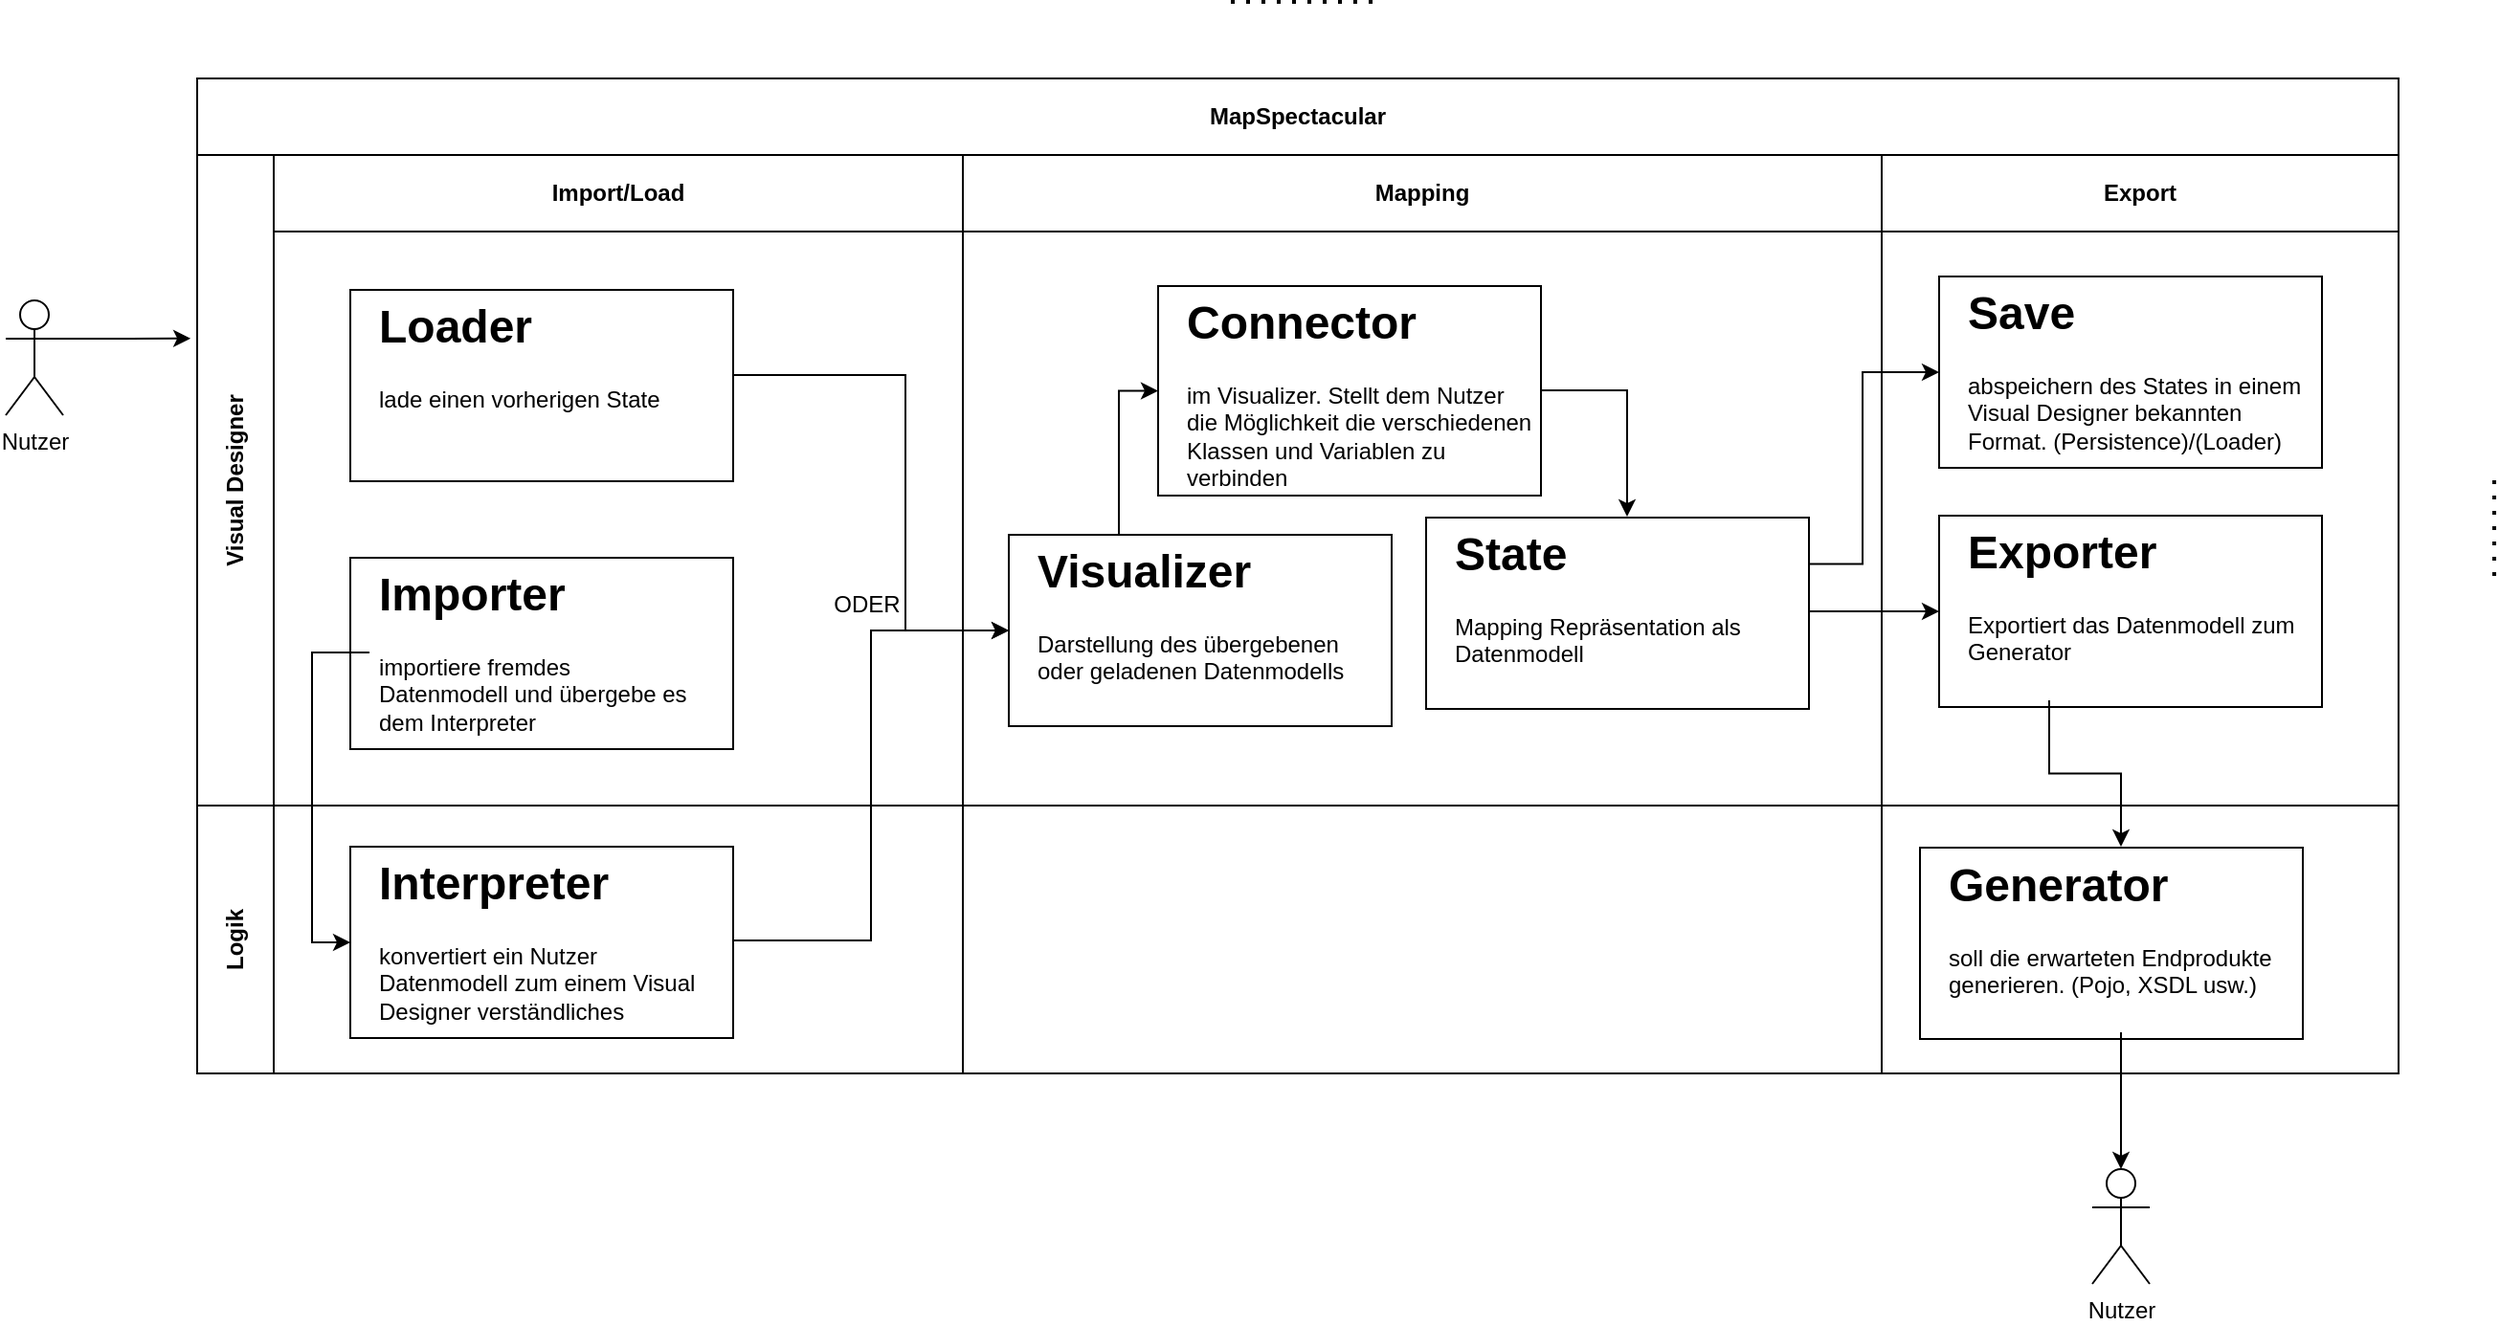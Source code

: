 <mxfile version="13.5.5" type="github">
  <diagram id="kgpKYQtTHZ0yAKxKKP6v" name="Page-1">
    <mxGraphModel dx="2530" dy="773" grid="1" gridSize="10" guides="1" tooltips="1" connect="1" arrows="1" fold="1" page="1" pageScale="1" pageWidth="1100" pageHeight="850" math="0" shadow="0">
      <root>
        <mxCell id="0" />
        <mxCell id="1" parent="0" />
        <mxCell id="3nuBFxr9cyL0pnOWT2aG-1" value="MapSpectacular" style="shape=table;childLayout=tableLayout;rowLines=0;columnLines=0;startSize=40;html=1;whiteSpace=wrap;collapsible=0;recursiveResize=0;expand=0;fontStyle=1" parent="1" vertex="1">
          <mxGeometry x="-520" y="160" width="1150" height="520" as="geometry" />
        </mxCell>
        <mxCell id="3nuBFxr9cyL0pnOWT2aG-3" value="Visual Designer" style="swimlane;horizontal=0;points=[[0,0.5],[1,0.5]];portConstraint=eastwest;startSize=40;html=1;whiteSpace=wrap;collapsible=0;recursiveResize=0;expand=0;" parent="3nuBFxr9cyL0pnOWT2aG-1" vertex="1">
          <mxGeometry y="40" width="1150" height="340" as="geometry" />
        </mxCell>
        <mxCell id="3nuBFxr9cyL0pnOWT2aG-4" value="Import/Load" style="swimlane;connectable=0;startSize=40;html=1;whiteSpace=wrap;collapsible=0;recursiveResize=0;expand=0;" parent="3nuBFxr9cyL0pnOWT2aG-3" vertex="1">
          <mxGeometry x="40" width="360" height="340" as="geometry" />
        </mxCell>
        <mxCell id="3-C-TOEogMpMSnslZLVv-24" value="ODER" style="text;html=1;strokeColor=none;fillColor=none;align=center;verticalAlign=middle;whiteSpace=wrap;rounded=0;" vertex="1" parent="3nuBFxr9cyL0pnOWT2aG-4">
          <mxGeometry x="290" y="225" width="40" height="20" as="geometry" />
        </mxCell>
        <mxCell id="3-C-TOEogMpMSnslZLVv-11" value="" style="rounded=0;whiteSpace=wrap;html=1;" vertex="1" parent="3nuBFxr9cyL0pnOWT2aG-4">
          <mxGeometry x="40" y="210.5" width="200" height="100" as="geometry" />
        </mxCell>
        <mxCell id="3-C-TOEogMpMSnslZLVv-13" value="" style="rounded=0;whiteSpace=wrap;html=1;" vertex="1" parent="3nuBFxr9cyL0pnOWT2aG-4">
          <mxGeometry x="40" y="70.5" width="200" height="100" as="geometry" />
        </mxCell>
        <mxCell id="3-C-TOEogMpMSnslZLVv-18" style="edgeStyle=orthogonalEdgeStyle;rounded=0;orthogonalLoop=1;jettySize=auto;html=1;exitX=0.5;exitY=1;exitDx=0;exitDy=0;" edge="1" parent="3nuBFxr9cyL0pnOWT2aG-4">
          <mxGeometry relative="1" as="geometry">
            <mxPoint x="140" y="50" as="sourcePoint" />
            <mxPoint x="140" y="50" as="targetPoint" />
          </mxGeometry>
        </mxCell>
        <mxCell id="3-C-TOEogMpMSnslZLVv-12" value="&lt;h1&gt;Importer&lt;/h1&gt;&lt;p&gt;importiere fremdes Datenmodell&amp;nbsp;&lt;span&gt;und übergebe es dem Interpreter&lt;/span&gt;&lt;/p&gt;" style="text;html=1;strokeColor=none;fillColor=none;spacing=5;spacingTop=-20;whiteSpace=wrap;overflow=hidden;rounded=0;" vertex="1" parent="3nuBFxr9cyL0pnOWT2aG-4">
          <mxGeometry x="50" y="210" width="190" height="100" as="geometry" />
        </mxCell>
        <mxCell id="3-C-TOEogMpMSnslZLVv-14" value="&lt;h1&gt;Loader&lt;/h1&gt;&lt;p&gt;lade einen vorherigen State&lt;/p&gt;" style="text;html=1;strokeColor=none;fillColor=none;spacing=5;spacingTop=-20;whiteSpace=wrap;overflow=hidden;rounded=0;" vertex="1" parent="3nuBFxr9cyL0pnOWT2aG-4">
          <mxGeometry x="50" y="70" width="190" height="90" as="geometry" />
        </mxCell>
        <mxCell id="3nuBFxr9cyL0pnOWT2aG-8" value="Mapping" style="swimlane;connectable=0;startSize=40;html=1;whiteSpace=wrap;collapsible=0;recursiveResize=0;expand=0;" parent="3nuBFxr9cyL0pnOWT2aG-3" vertex="1">
          <mxGeometry x="400" width="480" height="340" as="geometry" />
        </mxCell>
        <mxCell id="3-C-TOEogMpMSnslZLVv-19" value="" style="rounded=0;whiteSpace=wrap;html=1;" vertex="1" parent="3nuBFxr9cyL0pnOWT2aG-8">
          <mxGeometry x="24" y="198.5" width="200" height="100" as="geometry" />
        </mxCell>
        <mxCell id="3-C-TOEogMpMSnslZLVv-31" style="edgeStyle=orthogonalEdgeStyle;rounded=0;orthogonalLoop=1;jettySize=auto;html=1;exitX=0.25;exitY=0;exitDx=0;exitDy=0;entryX=0;entryY=0.5;entryDx=0;entryDy=0;" edge="1" parent="3nuBFxr9cyL0pnOWT2aG-8" source="3-C-TOEogMpMSnslZLVv-20" target="3-C-TOEogMpMSnslZLVv-29">
          <mxGeometry relative="1" as="geometry" />
        </mxCell>
        <mxCell id="3-C-TOEogMpMSnslZLVv-20" value="&lt;h1&gt;Visualizer&lt;/h1&gt;&lt;p&gt;Darstellung des übergebenen oder geladenen Datenmodells&lt;/p&gt;" style="text;html=1;strokeColor=none;fillColor=none;spacing=5;spacingTop=-20;whiteSpace=wrap;overflow=hidden;rounded=0;" vertex="1" parent="3nuBFxr9cyL0pnOWT2aG-8">
          <mxGeometry x="34" y="198" width="190" height="90" as="geometry" />
        </mxCell>
        <mxCell id="3-C-TOEogMpMSnslZLVv-29" value="" style="rounded=0;whiteSpace=wrap;html=1;" vertex="1" parent="3nuBFxr9cyL0pnOWT2aG-8">
          <mxGeometry x="102" y="68.5" width="200" height="109.5" as="geometry" />
        </mxCell>
        <mxCell id="3-C-TOEogMpMSnslZLVv-34" style="edgeStyle=orthogonalEdgeStyle;rounded=0;orthogonalLoop=1;jettySize=auto;html=1;exitX=1;exitY=0.5;exitDx=0;exitDy=0;entryX=0.5;entryY=0;entryDx=0;entryDy=0;" edge="1" parent="3nuBFxr9cyL0pnOWT2aG-8" source="3-C-TOEogMpMSnslZLVv-30" target="3-C-TOEogMpMSnslZLVv-33">
          <mxGeometry relative="1" as="geometry" />
        </mxCell>
        <mxCell id="3-C-TOEogMpMSnslZLVv-30" value="&lt;h1&gt;Connector&lt;/h1&gt;&lt;p&gt;im Visualizer. Stellt dem Nutzer die Möglichkeit die verschiedenen Klassen und Variablen zu verbinden&lt;/p&gt;" style="text;html=1;strokeColor=none;fillColor=none;spacing=5;spacingTop=-20;whiteSpace=wrap;overflow=hidden;rounded=0;" vertex="1" parent="3nuBFxr9cyL0pnOWT2aG-8">
          <mxGeometry x="112" y="68" width="190" height="110" as="geometry" />
        </mxCell>
        <mxCell id="3-C-TOEogMpMSnslZLVv-32" value="" style="rounded=0;whiteSpace=wrap;html=1;" vertex="1" parent="3nuBFxr9cyL0pnOWT2aG-8">
          <mxGeometry x="242" y="189.5" width="200" height="100" as="geometry" />
        </mxCell>
        <mxCell id="3-C-TOEogMpMSnslZLVv-33" value="&lt;h1&gt;State&lt;/h1&gt;&lt;p&gt;Mapping Repräsentation als Datenmodell&lt;/p&gt;" style="text;html=1;strokeColor=none;fillColor=none;spacing=5;spacingTop=-20;whiteSpace=wrap;overflow=hidden;rounded=0;" vertex="1" parent="3nuBFxr9cyL0pnOWT2aG-8">
          <mxGeometry x="252" y="189" width="190" height="99" as="geometry" />
        </mxCell>
        <mxCell id="3nuBFxr9cyL0pnOWT2aG-11" value="Export" style="swimlane;connectable=0;startSize=40;html=1;whiteSpace=wrap;collapsible=0;recursiveResize=0;expand=0;" parent="3nuBFxr9cyL0pnOWT2aG-3" vertex="1">
          <mxGeometry x="880" width="270" height="340" as="geometry" />
        </mxCell>
        <mxCell id="3-C-TOEogMpMSnslZLVv-39" value="" style="rounded=0;whiteSpace=wrap;html=1;" vertex="1" parent="3nuBFxr9cyL0pnOWT2aG-11">
          <mxGeometry x="30" y="188.5" width="200" height="100" as="geometry" />
        </mxCell>
        <mxCell id="3-C-TOEogMpMSnslZLVv-37" value="" style="rounded=0;whiteSpace=wrap;html=1;" vertex="1" parent="3nuBFxr9cyL0pnOWT2aG-11">
          <mxGeometry x="30" y="63.5" width="200" height="100" as="geometry" />
        </mxCell>
        <mxCell id="3-C-TOEogMpMSnslZLVv-38" value="&lt;h1&gt;Save&lt;/h1&gt;&lt;p&gt;abspeichern des States in einem Visual Designer bekannten Format. (Persistence)/(Loader)&lt;/p&gt;" style="text;html=1;strokeColor=none;fillColor=none;spacing=5;spacingTop=-20;whiteSpace=wrap;overflow=hidden;rounded=0;" vertex="1" parent="3nuBFxr9cyL0pnOWT2aG-11">
          <mxGeometry x="40" y="63" width="190" height="97" as="geometry" />
        </mxCell>
        <mxCell id="3-C-TOEogMpMSnslZLVv-40" value="&lt;h1&gt;Exporter&lt;/h1&gt;&lt;p&gt;Exportiert das Datenmodell zum Generator&lt;/p&gt;" style="text;html=1;strokeColor=none;fillColor=none;spacing=5;spacingTop=-20;whiteSpace=wrap;overflow=hidden;rounded=0;" vertex="1" parent="3nuBFxr9cyL0pnOWT2aG-11">
          <mxGeometry x="40" y="188" width="190" height="97" as="geometry" />
        </mxCell>
        <mxCell id="3-C-TOEogMpMSnslZLVv-36" style="edgeStyle=orthogonalEdgeStyle;rounded=0;orthogonalLoop=1;jettySize=auto;html=1;exitX=1;exitY=0.5;exitDx=0;exitDy=0;entryX=0;entryY=0.5;entryDx=0;entryDy=0;" edge="1" parent="3nuBFxr9cyL0pnOWT2aG-3" source="3-C-TOEogMpMSnslZLVv-14" target="3-C-TOEogMpMSnslZLVv-19">
          <mxGeometry relative="1" as="geometry">
            <Array as="points">
              <mxPoint x="370" y="115" />
              <mxPoint x="370" y="249" />
            </Array>
          </mxGeometry>
        </mxCell>
        <mxCell id="3-C-TOEogMpMSnslZLVv-41" style="edgeStyle=orthogonalEdgeStyle;rounded=0;orthogonalLoop=1;jettySize=auto;html=1;exitX=1;exitY=0.25;exitDx=0;exitDy=0;entryX=0;entryY=0.5;entryDx=0;entryDy=0;" edge="1" parent="3nuBFxr9cyL0pnOWT2aG-3" source="3-C-TOEogMpMSnslZLVv-33" target="3-C-TOEogMpMSnslZLVv-37">
          <mxGeometry relative="1" as="geometry">
            <Array as="points">
              <mxPoint x="870" y="214" />
              <mxPoint x="870" y="114" />
            </Array>
          </mxGeometry>
        </mxCell>
        <mxCell id="3-C-TOEogMpMSnslZLVv-42" style="edgeStyle=orthogonalEdgeStyle;rounded=0;orthogonalLoop=1;jettySize=auto;html=1;exitX=1;exitY=0.5;exitDx=0;exitDy=0;entryX=0;entryY=0.5;entryDx=0;entryDy=0;" edge="1" parent="3nuBFxr9cyL0pnOWT2aG-3" source="3-C-TOEogMpMSnslZLVv-33" target="3-C-TOEogMpMSnslZLVv-39">
          <mxGeometry relative="1" as="geometry" />
        </mxCell>
        <mxCell id="3nuBFxr9cyL0pnOWT2aG-15" value="Logik" style="swimlane;horizontal=0;points=[[0,0.5],[1,0.5]];portConstraint=eastwest;startSize=40;html=1;whiteSpace=wrap;collapsible=0;recursiveResize=0;expand=0;" parent="3nuBFxr9cyL0pnOWT2aG-1" vertex="1">
          <mxGeometry y="380" width="1150" height="140" as="geometry" />
        </mxCell>
        <mxCell id="3nuBFxr9cyL0pnOWT2aG-16" value="" style="swimlane;connectable=0;startSize=0;html=1;whiteSpace=wrap;collapsible=0;recursiveResize=0;expand=0;" parent="3nuBFxr9cyL0pnOWT2aG-15" vertex="1">
          <mxGeometry x="40" width="360" height="140" as="geometry" />
        </mxCell>
        <mxCell id="3-C-TOEogMpMSnslZLVv-15" value="" style="rounded=0;whiteSpace=wrap;html=1;" vertex="1" parent="3nuBFxr9cyL0pnOWT2aG-16">
          <mxGeometry x="40" y="21.5" width="200" height="100" as="geometry" />
        </mxCell>
        <mxCell id="3-C-TOEogMpMSnslZLVv-16" value="&lt;h1&gt;Interpreter&lt;/h1&gt;&lt;p&gt;konvertiert ein Nutzer Datenmodell zum einem Visual Designer verständliches&lt;/p&gt;" style="text;html=1;strokeColor=none;fillColor=none;spacing=5;spacingTop=-20;whiteSpace=wrap;overflow=hidden;rounded=0;" vertex="1" parent="3nuBFxr9cyL0pnOWT2aG-16">
          <mxGeometry x="50" y="21" width="190" height="99" as="geometry" />
        </mxCell>
        <mxCell id="3nuBFxr9cyL0pnOWT2aG-18" value="" style="swimlane;connectable=0;startSize=0;html=1;whiteSpace=wrap;collapsible=0;recursiveResize=0;expand=0;" parent="3nuBFxr9cyL0pnOWT2aG-15" vertex="1">
          <mxGeometry x="400" width="480" height="140" as="geometry" />
        </mxCell>
        <mxCell id="3nuBFxr9cyL0pnOWT2aG-23" value="" style="swimlane;connectable=0;startSize=0;html=1;whiteSpace=wrap;collapsible=0;recursiveResize=0;expand=0;" parent="3nuBFxr9cyL0pnOWT2aG-15" vertex="1">
          <mxGeometry x="880" width="270" height="140" as="geometry" />
        </mxCell>
        <mxCell id="3-C-TOEogMpMSnslZLVv-43" value="" style="rounded=0;whiteSpace=wrap;html=1;" vertex="1" parent="3nuBFxr9cyL0pnOWT2aG-23">
          <mxGeometry x="20" y="22" width="200" height="100" as="geometry" />
        </mxCell>
        <mxCell id="3-C-TOEogMpMSnslZLVv-44" value="&lt;h1&gt;Generator&lt;/h1&gt;&lt;p&gt;soll die erwarteten Endprodukte generieren. (Pojo, XSDL usw.)&lt;/p&gt;" style="text;html=1;strokeColor=none;fillColor=none;spacing=5;spacingTop=-20;whiteSpace=wrap;overflow=hidden;rounded=0;" vertex="1" parent="3nuBFxr9cyL0pnOWT2aG-23">
          <mxGeometry x="30" y="21.5" width="190" height="97" as="geometry" />
        </mxCell>
        <mxCell id="3-C-TOEogMpMSnslZLVv-17" style="edgeStyle=orthogonalEdgeStyle;rounded=0;orthogonalLoop=1;jettySize=auto;html=1;exitX=0;exitY=0.5;exitDx=0;exitDy=0;entryX=0;entryY=0.5;entryDx=0;entryDy=0;" edge="1" parent="3nuBFxr9cyL0pnOWT2aG-1" source="3-C-TOEogMpMSnslZLVv-12" target="3-C-TOEogMpMSnslZLVv-15">
          <mxGeometry relative="1" as="geometry" />
        </mxCell>
        <mxCell id="3-C-TOEogMpMSnslZLVv-35" style="edgeStyle=orthogonalEdgeStyle;rounded=0;orthogonalLoop=1;jettySize=auto;html=1;exitX=1;exitY=0.5;exitDx=0;exitDy=0;entryX=0;entryY=0.5;entryDx=0;entryDy=0;" edge="1" parent="3nuBFxr9cyL0pnOWT2aG-1" source="3-C-TOEogMpMSnslZLVv-16" target="3-C-TOEogMpMSnslZLVv-19">
          <mxGeometry relative="1" as="geometry" />
        </mxCell>
        <mxCell id="3-C-TOEogMpMSnslZLVv-45" style="edgeStyle=orthogonalEdgeStyle;rounded=0;orthogonalLoop=1;jettySize=auto;html=1;exitX=0.25;exitY=1;exitDx=0;exitDy=0;entryX=0.5;entryY=0;entryDx=0;entryDy=0;" edge="1" parent="3nuBFxr9cyL0pnOWT2aG-1" source="3-C-TOEogMpMSnslZLVv-40" target="3-C-TOEogMpMSnslZLVv-44">
          <mxGeometry relative="1" as="geometry" />
        </mxCell>
        <mxCell id="3-C-TOEogMpMSnslZLVv-46" value="Nutzer" style="shape=umlActor;verticalLabelPosition=bottom;verticalAlign=top;html=1;outlineConnect=0;" vertex="1" parent="1">
          <mxGeometry x="470" y="730" width="30" height="60" as="geometry" />
        </mxCell>
        <mxCell id="3-C-TOEogMpMSnslZLVv-47" style="edgeStyle=orthogonalEdgeStyle;rounded=0;orthogonalLoop=1;jettySize=auto;html=1;exitX=0.5;exitY=1;exitDx=0;exitDy=0;" edge="1" parent="1" source="3-C-TOEogMpMSnslZLVv-44" target="3-C-TOEogMpMSnslZLVv-46">
          <mxGeometry relative="1" as="geometry" />
        </mxCell>
        <mxCell id="3-C-TOEogMpMSnslZLVv-49" style="edgeStyle=orthogonalEdgeStyle;rounded=0;orthogonalLoop=1;jettySize=auto;html=1;exitX=1;exitY=0.333;exitDx=0;exitDy=0;exitPerimeter=0;entryX=-0.003;entryY=0.282;entryDx=0;entryDy=0;entryPerimeter=0;" edge="1" parent="1" source="3-C-TOEogMpMSnslZLVv-48" target="3nuBFxr9cyL0pnOWT2aG-3">
          <mxGeometry relative="1" as="geometry" />
        </mxCell>
        <mxCell id="3-C-TOEogMpMSnslZLVv-48" value="Nutzer" style="shape=umlActor;verticalLabelPosition=bottom;verticalAlign=top;html=1;outlineConnect=0;" vertex="1" parent="1">
          <mxGeometry x="-620" y="276" width="30" height="60" as="geometry" />
        </mxCell>
        <mxCell id="3-C-TOEogMpMSnslZLVv-51" value="" style="endArrow=none;dashed=1;html=1;dashPattern=1 3;strokeWidth=2;" edge="1" parent="1">
          <mxGeometry width="50" height="50" relative="1" as="geometry">
            <mxPoint x="20" y="120" as="sourcePoint" />
            <mxPoint x="100" y="120" as="targetPoint" />
          </mxGeometry>
        </mxCell>
        <mxCell id="3-C-TOEogMpMSnslZLVv-52" value="" style="endArrow=none;dashed=1;html=1;dashPattern=1 3;strokeWidth=2;" edge="1" parent="1">
          <mxGeometry width="50" height="50" relative="1" as="geometry">
            <mxPoint x="680" y="370" as="sourcePoint" />
            <mxPoint x="680" y="420" as="targetPoint" />
          </mxGeometry>
        </mxCell>
      </root>
    </mxGraphModel>
  </diagram>
</mxfile>
